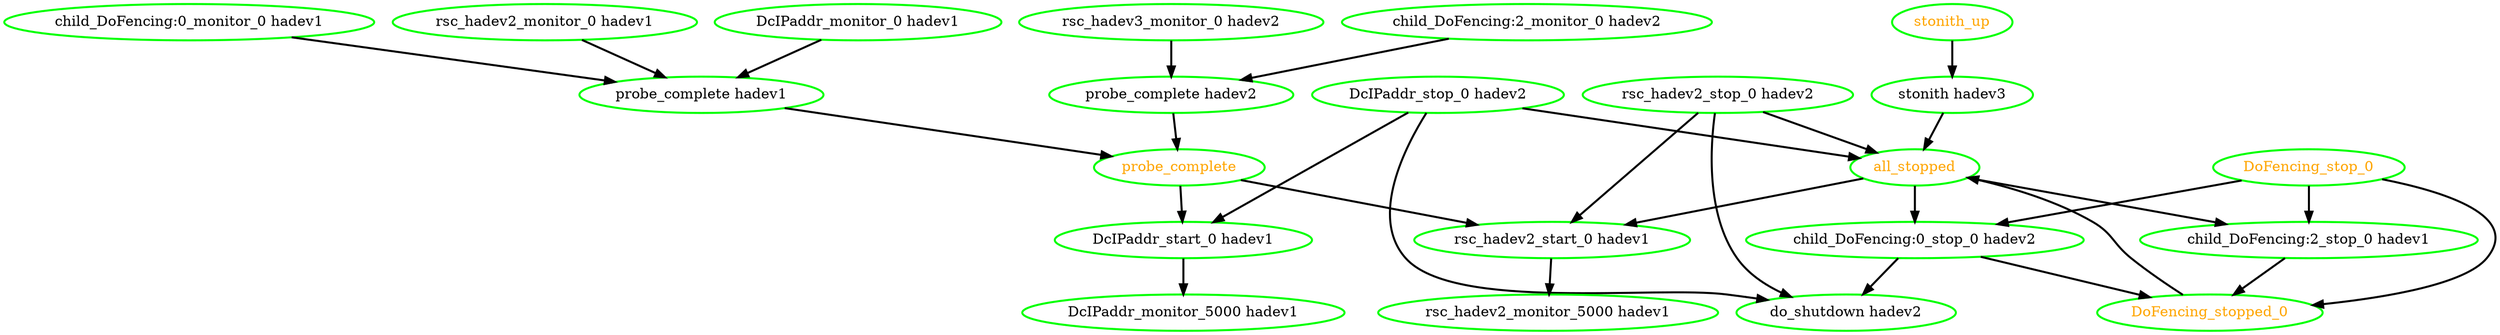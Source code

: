  digraph "g" {
"DcIPaddr_monitor_0 hadev1" -> "probe_complete hadev1" [ style = bold]
"DcIPaddr_monitor_0 hadev1" [ style=bold color="green" fontcolor="black" ]
"DcIPaddr_monitor_5000 hadev1" [ style=bold color="green" fontcolor="black" ]
"DcIPaddr_start_0 hadev1" -> "DcIPaddr_monitor_5000 hadev1" [ style = bold]
"DcIPaddr_start_0 hadev1" [ style=bold color="green" fontcolor="black" ]
"DcIPaddr_stop_0 hadev2" -> "DcIPaddr_start_0 hadev1" [ style = bold]
"DcIPaddr_stop_0 hadev2" -> "all_stopped" [ style = bold]
"DcIPaddr_stop_0 hadev2" -> "do_shutdown hadev2" [ style = bold]
"DcIPaddr_stop_0 hadev2" [ style=bold color="green" fontcolor="black" ]
"DoFencing_stop_0" -> "DoFencing_stopped_0" [ style = bold]
"DoFencing_stop_0" -> "child_DoFencing:0_stop_0 hadev2" [ style = bold]
"DoFencing_stop_0" -> "child_DoFencing:2_stop_0 hadev1" [ style = bold]
"DoFencing_stop_0" [ style=bold color="green" fontcolor="orange" ]
"DoFencing_stopped_0" -> "all_stopped" [ style = bold]
"DoFencing_stopped_0" [ style=bold color="green" fontcolor="orange" ]
"all_stopped" -> "child_DoFencing:0_stop_0 hadev2" [ style = bold]
"all_stopped" -> "child_DoFencing:2_stop_0 hadev1" [ style = bold]
"all_stopped" -> "rsc_hadev2_start_0 hadev1" [ style = bold]
"all_stopped" [ style=bold color="green" fontcolor="orange"  ]
"child_DoFencing:0_monitor_0 hadev1" -> "probe_complete hadev1" [ style = bold]
"child_DoFencing:0_monitor_0 hadev1" [ style=bold color="green" fontcolor="black" ]
"child_DoFencing:0_stop_0 hadev2" -> "DoFencing_stopped_0" [ style = bold]
"child_DoFencing:0_stop_0 hadev2" -> "do_shutdown hadev2" [ style = bold]
"child_DoFencing:0_stop_0 hadev2" [ style=bold color="green" fontcolor="black" ]
"child_DoFencing:2_monitor_0 hadev2" -> "probe_complete hadev2" [ style = bold]
"child_DoFencing:2_monitor_0 hadev2" [ style=bold color="green" fontcolor="black" ]
"child_DoFencing:2_stop_0 hadev1" -> "DoFencing_stopped_0" [ style = bold]
"child_DoFencing:2_stop_0 hadev1" [ style=bold color="green" fontcolor="black" ]
"do_shutdown hadev2" [ style=bold color="green" fontcolor="black" ]
"probe_complete hadev1" -> "probe_complete" [ style = bold]
"probe_complete hadev1" [ style=bold color="green" fontcolor="black" ]
"probe_complete hadev2" -> "probe_complete" [ style = bold]
"probe_complete hadev2" [ style=bold color="green" fontcolor="black" ]
"probe_complete" -> "DcIPaddr_start_0 hadev1" [ style = bold]
"probe_complete" -> "rsc_hadev2_start_0 hadev1" [ style = bold]
"probe_complete" [ style=bold color="green" fontcolor="orange" ]
"rsc_hadev2_monitor_0 hadev1" -> "probe_complete hadev1" [ style = bold]
"rsc_hadev2_monitor_0 hadev1" [ style=bold color="green" fontcolor="black" ]
"rsc_hadev2_monitor_5000 hadev1" [ style=bold color="green" fontcolor="black" ]
"rsc_hadev2_start_0 hadev1" -> "rsc_hadev2_monitor_5000 hadev1" [ style = bold]
"rsc_hadev2_start_0 hadev1" [ style=bold color="green" fontcolor="black" ]
"rsc_hadev2_stop_0 hadev2" -> "all_stopped" [ style = bold]
"rsc_hadev2_stop_0 hadev2" -> "do_shutdown hadev2" [ style = bold]
"rsc_hadev2_stop_0 hadev2" -> "rsc_hadev2_start_0 hadev1" [ style = bold]
"rsc_hadev2_stop_0 hadev2" [ style=bold color="green" fontcolor="black" ]
"rsc_hadev3_monitor_0 hadev2" -> "probe_complete hadev2" [ style = bold]
"rsc_hadev3_monitor_0 hadev2" [ style=bold color="green" fontcolor="black" ]
"stonith hadev3" -> "all_stopped" [ style = bold]
"stonith hadev3" [ style=bold color="green" fontcolor="black" ]
"stonith_up" -> "stonith hadev3" [ style = bold]
"stonith_up" [ style=bold color="green" fontcolor="orange"  ]
}
